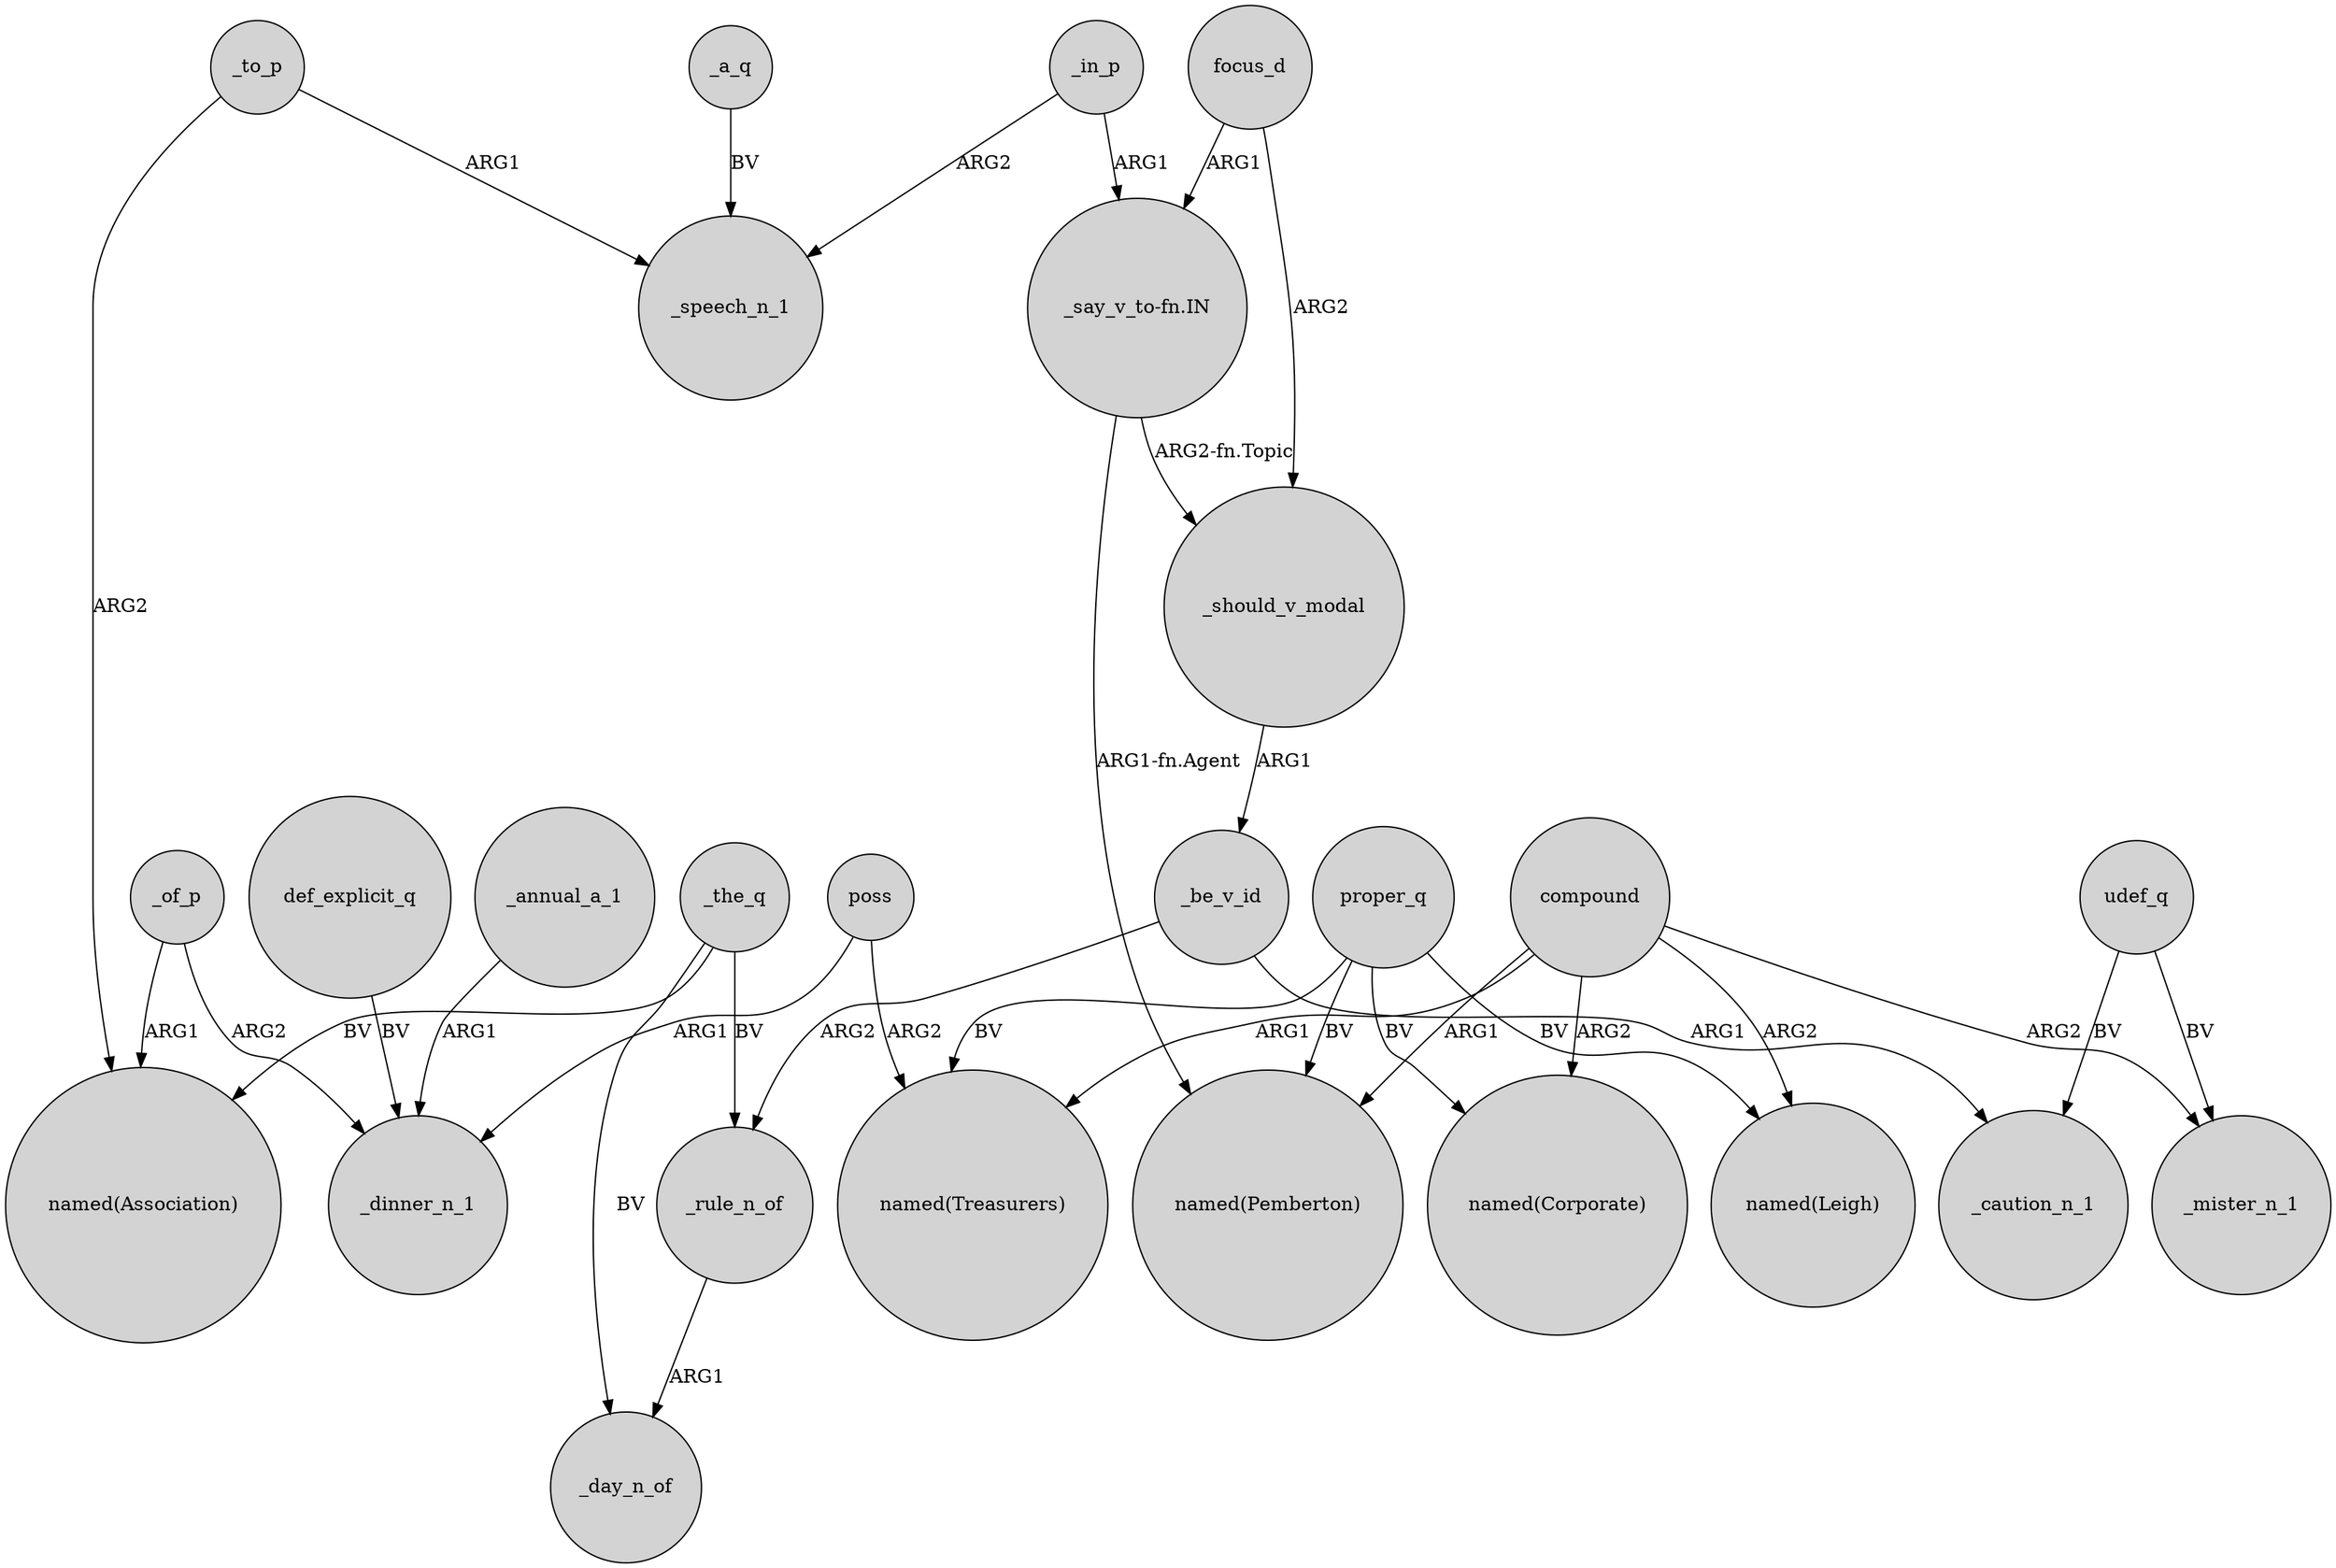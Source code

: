 digraph {
	node [shape=circle style=filled]
	_to_p -> "named(Association)" [label=ARG2]
	proper_q -> "named(Treasurers)" [label=BV]
	_in_p -> "_say_v_to-fn.IN" [label=ARG1]
	"_say_v_to-fn.IN" -> "named(Pemberton)" [label="ARG1-fn.Agent"]
	compound -> "named(Corporate)" [label=ARG2]
	_be_v_id -> _rule_n_of [label=ARG2]
	_to_p -> _speech_n_1 [label=ARG1]
	compound -> "named(Leigh)" [label=ARG2]
	poss -> _dinner_n_1 [label=ARG1]
	compound -> _mister_n_1 [label=ARG2]
	focus_d -> _should_v_modal [label=ARG2]
	udef_q -> _mister_n_1 [label=BV]
	poss -> "named(Treasurers)" [label=ARG2]
	_be_v_id -> _caution_n_1 [label=ARG1]
	proper_q -> "named(Pemberton)" [label=BV]
	udef_q -> _caution_n_1 [label=BV]
	_of_p -> "named(Association)" [label=ARG1]
	def_explicit_q -> _dinner_n_1 [label=BV]
	"_say_v_to-fn.IN" -> _should_v_modal [label="ARG2-fn.Topic"]
	_rule_n_of -> _day_n_of [label=ARG1]
	_the_q -> _day_n_of [label=BV]
	proper_q -> "named(Leigh)" [label=BV]
	_of_p -> _dinner_n_1 [label=ARG2]
	_the_q -> _rule_n_of [label=BV]
	compound -> "named(Treasurers)" [label=ARG1]
	_in_p -> _speech_n_1 [label=ARG2]
	_the_q -> "named(Association)" [label=BV]
	_should_v_modal -> _be_v_id [label=ARG1]
	compound -> "named(Pemberton)" [label=ARG1]
	_annual_a_1 -> _dinner_n_1 [label=ARG1]
	proper_q -> "named(Corporate)" [label=BV]
	_a_q -> _speech_n_1 [label=BV]
	focus_d -> "_say_v_to-fn.IN" [label=ARG1]
}
